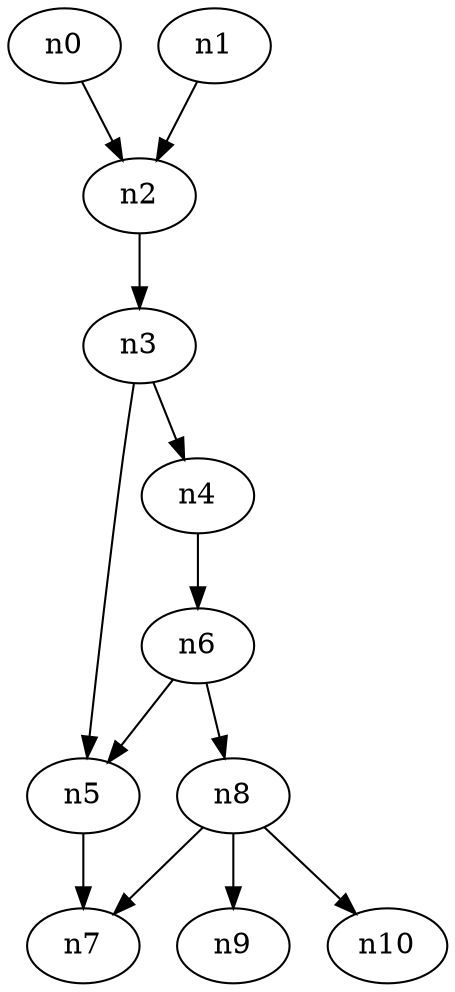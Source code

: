 digraph D {
   n0 -> n2
   n1 -> n2
   n2 -> n3
   n3 -> n5
   n3 -> n4
   n4 -> n6
   n6 -> n5
   n5 -> n7
   n6 -> n8
   n8 -> n7
   n8 -> n9
   n8 -> n10
}

